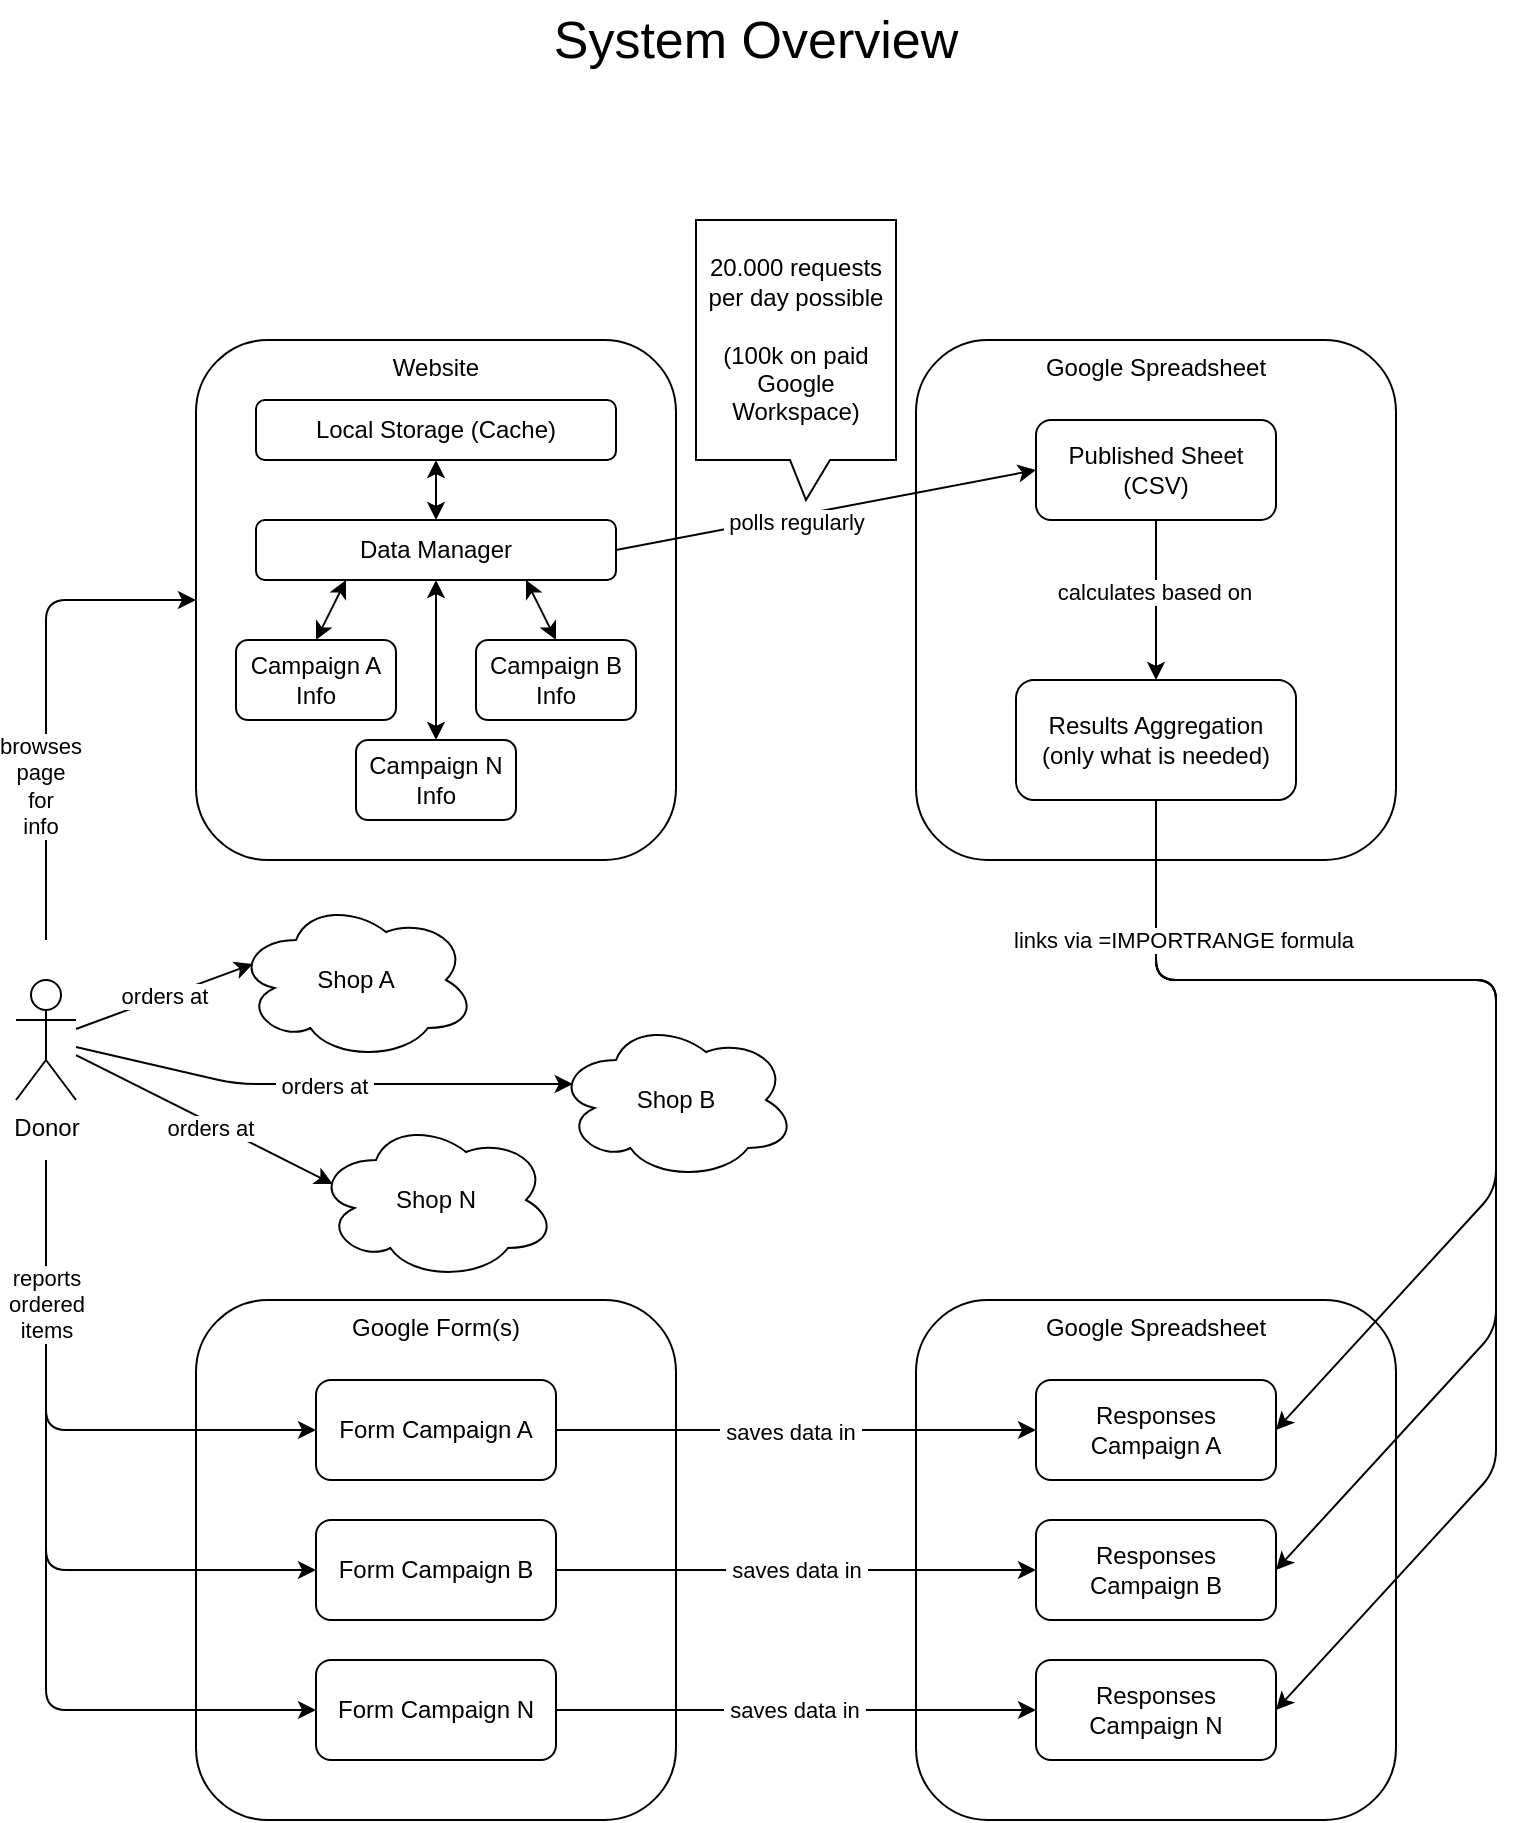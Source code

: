 <mxfile>
    <diagram id="3cyJ6WYlgTf7S6inCSfX" name="Page-1">
        <mxGraphModel dx="1827" dy="976" grid="1" gridSize="10" guides="1" tooltips="1" connect="1" arrows="1" fold="1" page="1" pageScale="1" pageWidth="827" pageHeight="1169" math="0" shadow="0">
            <root>
                <mxCell id="0"/>
                <mxCell id="1" parent="0"/>
                <mxCell id="3" value="Website" style="rounded=1;whiteSpace=wrap;html=1;verticalAlign=top;" vertex="1" parent="1">
                    <mxGeometry x="134" y="210" width="240" height="260" as="geometry"/>
                </mxCell>
                <mxCell id="4" value="Google Spreadsheet" style="rounded=1;whiteSpace=wrap;html=1;verticalAlign=top;" vertex="1" parent="1">
                    <mxGeometry x="494" y="210" width="240" height="260" as="geometry"/>
                </mxCell>
                <mxCell id="5" value="Google Spreadsheet" style="rounded=1;whiteSpace=wrap;html=1;verticalAlign=top;" vertex="1" parent="1">
                    <mxGeometry x="494" y="690" width="240" height="260" as="geometry"/>
                </mxCell>
                <mxCell id="6" value="Google Form(s)" style="rounded=1;whiteSpace=wrap;html=1;verticalAlign=top;" vertex="1" parent="1">
                    <mxGeometry x="134" y="690" width="240" height="260" as="geometry"/>
                </mxCell>
                <mxCell id="11" style="edgeStyle=none;html=1;entryX=0;entryY=0.5;entryDx=0;entryDy=0;exitX=1;exitY=0.5;exitDx=0;exitDy=0;" edge="1" parent="1" source="23" target="10">
                    <mxGeometry relative="1" as="geometry">
                        <mxPoint x="384" y="303" as="sourcePoint"/>
                    </mxGeometry>
                </mxCell>
                <mxCell id="12" value="&amp;nbsp;polls regularly&amp;nbsp;" style="edgeLabel;html=1;align=center;verticalAlign=middle;resizable=0;points=[];" vertex="1" connectable="0" parent="11">
                    <mxGeometry x="-0.169" y="-1" relative="1" as="geometry">
                        <mxPoint x="2" y="1" as="offset"/>
                    </mxGeometry>
                </mxCell>
                <mxCell id="25" style="edgeStyle=none;html=1;exitX=0.5;exitY=0;exitDx=0;exitDy=0;entryX=0.25;entryY=1;entryDx=0;entryDy=0;startArrow=classic;startFill=1;endArrow=classic;endFill=1;" edge="1" parent="1" source="7" target="23">
                    <mxGeometry relative="1" as="geometry"/>
                </mxCell>
                <mxCell id="7" value="Campaign A Info" style="rounded=1;whiteSpace=wrap;html=1;verticalAlign=middle;" vertex="1" parent="1">
                    <mxGeometry x="154" y="360" width="80" height="40" as="geometry"/>
                </mxCell>
                <mxCell id="41" style="edgeStyle=none;html=1;entryX=0;entryY=0.5;entryDx=0;entryDy=0;startArrow=none;startFill=0;endArrow=classic;endFill=1;" edge="1" parent="1" target="3">
                    <mxGeometry relative="1" as="geometry">
                        <mxPoint x="59" y="510" as="sourcePoint"/>
                        <Array as="points">
                            <mxPoint x="59" y="340"/>
                        </Array>
                    </mxGeometry>
                </mxCell>
                <mxCell id="42" value="browses&lt;br&gt;page&lt;br&gt;for&lt;br&gt;info" style="edgeLabel;html=1;align=center;verticalAlign=middle;resizable=0;points=[];" vertex="1" connectable="0" parent="41">
                    <mxGeometry x="-0.372" y="3" relative="1" as="geometry">
                        <mxPoint as="offset"/>
                    </mxGeometry>
                </mxCell>
                <mxCell id="46" value="&amp;nbsp;orders at&amp;nbsp;" style="edgeStyle=none;html=1;entryX=0.07;entryY=0.4;entryDx=0;entryDy=0;entryPerimeter=0;startArrow=none;startFill=0;endArrow=classic;endFill=1;" edge="1" parent="1" source="8" target="43">
                    <mxGeometry relative="1" as="geometry"/>
                </mxCell>
                <mxCell id="47" style="edgeStyle=none;html=1;entryX=0.07;entryY=0.4;entryDx=0;entryDy=0;entryPerimeter=0;startArrow=none;startFill=0;endArrow=classic;endFill=1;" edge="1" parent="1" source="8" target="44">
                    <mxGeometry relative="1" as="geometry">
                        <Array as="points">
                            <mxPoint x="154" y="582"/>
                        </Array>
                    </mxGeometry>
                </mxCell>
                <mxCell id="49" value="&amp;nbsp;orders at&amp;nbsp;" style="edgeLabel;html=1;align=center;verticalAlign=middle;resizable=0;points=[];" vertex="1" connectable="0" parent="47">
                    <mxGeometry x="0.006" y="-1" relative="1" as="geometry">
                        <mxPoint as="offset"/>
                    </mxGeometry>
                </mxCell>
                <mxCell id="48" style="edgeStyle=none;html=1;entryX=0.07;entryY=0.4;entryDx=0;entryDy=0;entryPerimeter=0;startArrow=none;startFill=0;endArrow=classic;endFill=1;" edge="1" parent="1" source="8" target="45">
                    <mxGeometry relative="1" as="geometry"/>
                </mxCell>
                <mxCell id="50" value="&amp;nbsp;orders at&amp;nbsp;" style="edgeLabel;html=1;align=center;verticalAlign=middle;resizable=0;points=[];" vertex="1" connectable="0" parent="48">
                    <mxGeometry x="0.055" y="-2" relative="1" as="geometry">
                        <mxPoint as="offset"/>
                    </mxGeometry>
                </mxCell>
                <mxCell id="51" style="edgeStyle=none;html=1;entryX=0;entryY=0.5;entryDx=0;entryDy=0;startArrow=none;startFill=0;endArrow=classic;endFill=1;" edge="1" parent="1" target="16">
                    <mxGeometry relative="1" as="geometry">
                        <mxPoint x="59" y="620" as="sourcePoint"/>
                        <Array as="points">
                            <mxPoint x="59" y="755"/>
                        </Array>
                    </mxGeometry>
                </mxCell>
                <mxCell id="8" value="Donor" style="shape=umlActor;verticalLabelPosition=bottom;verticalAlign=top;html=1;outlineConnect=0;" vertex="1" parent="1">
                    <mxGeometry x="44" y="530" width="30" height="60" as="geometry"/>
                </mxCell>
                <mxCell id="14" style="edgeStyle=none;html=1;entryX=0.5;entryY=0;entryDx=0;entryDy=0;" edge="1" parent="1" source="10" target="13">
                    <mxGeometry relative="1" as="geometry"/>
                </mxCell>
                <mxCell id="15" value="calculates based on" style="edgeLabel;html=1;align=center;verticalAlign=middle;resizable=0;points=[];" vertex="1" connectable="0" parent="14">
                    <mxGeometry x="-0.097" y="-1" relative="1" as="geometry">
                        <mxPoint as="offset"/>
                    </mxGeometry>
                </mxCell>
                <mxCell id="10" value="Published Sheet&lt;br&gt;(CSV)" style="rounded=1;whiteSpace=wrap;html=1;verticalAlign=middle;" vertex="1" parent="1">
                    <mxGeometry x="554" y="250" width="120" height="50" as="geometry"/>
                </mxCell>
                <mxCell id="36" style="edgeStyle=none;html=1;exitX=0.5;exitY=1;exitDx=0;exitDy=0;entryX=1;entryY=0.5;entryDx=0;entryDy=0;startArrow=none;startFill=0;endArrow=classic;endFill=1;" edge="1" parent="1" source="13" target="28">
                    <mxGeometry relative="1" as="geometry">
                        <Array as="points">
                            <mxPoint x="614" y="530"/>
                            <mxPoint x="784" y="530"/>
                            <mxPoint x="784" y="635"/>
                        </Array>
                    </mxGeometry>
                </mxCell>
                <mxCell id="37" style="edgeStyle=none;html=1;exitX=0.5;exitY=1;exitDx=0;exitDy=0;entryX=1;entryY=0.5;entryDx=0;entryDy=0;startArrow=none;startFill=0;endArrow=classic;endFill=1;" edge="1" parent="1" source="13" target="29">
                    <mxGeometry relative="1" as="geometry">
                        <Array as="points">
                            <mxPoint x="614" y="530"/>
                            <mxPoint x="784" y="530"/>
                            <mxPoint x="784" y="705"/>
                        </Array>
                    </mxGeometry>
                </mxCell>
                <mxCell id="38" style="edgeStyle=none;html=1;entryX=1;entryY=0.5;entryDx=0;entryDy=0;startArrow=none;startFill=0;endArrow=classic;endFill=1;" edge="1" parent="1" source="13" target="30">
                    <mxGeometry relative="1" as="geometry">
                        <Array as="points">
                            <mxPoint x="614" y="530"/>
                            <mxPoint x="784" y="530"/>
                            <mxPoint x="784" y="775"/>
                        </Array>
                    </mxGeometry>
                </mxCell>
                <mxCell id="39" value="&amp;nbsp;links via =IMPORTRANGE formula" style="edgeLabel;html=1;align=center;verticalAlign=middle;resizable=0;points=[];" vertex="1" connectable="0" parent="38">
                    <mxGeometry x="-0.555" y="-1" relative="1" as="geometry">
                        <mxPoint x="-47" y="-21" as="offset"/>
                    </mxGeometry>
                </mxCell>
                <mxCell id="13" value="Results Aggregation&lt;br&gt;(only what is needed)" style="rounded=1;whiteSpace=wrap;html=1;verticalAlign=middle;" vertex="1" parent="1">
                    <mxGeometry x="544" y="380" width="140" height="60" as="geometry"/>
                </mxCell>
                <mxCell id="31" style="edgeStyle=none;html=1;exitX=1;exitY=0.5;exitDx=0;exitDy=0;entryX=0;entryY=0.5;entryDx=0;entryDy=0;startArrow=none;startFill=0;endArrow=classic;endFill=1;" edge="1" parent="1" source="16" target="28">
                    <mxGeometry relative="1" as="geometry"/>
                </mxCell>
                <mxCell id="34" value="&amp;nbsp;saves data in&amp;nbsp;" style="edgeLabel;html=1;align=center;verticalAlign=middle;resizable=0;points=[];" vertex="1" connectable="0" parent="31">
                    <mxGeometry x="-0.027" y="-1" relative="1" as="geometry">
                        <mxPoint as="offset"/>
                    </mxGeometry>
                </mxCell>
                <mxCell id="16" value="Form Campaign A" style="rounded=1;whiteSpace=wrap;html=1;verticalAlign=middle;" vertex="1" parent="1">
                    <mxGeometry x="194" y="730" width="120" height="50" as="geometry"/>
                </mxCell>
                <mxCell id="32" value="&amp;nbsp;saves data in&amp;nbsp;" style="edgeStyle=none;html=1;entryX=0;entryY=0.5;entryDx=0;entryDy=0;startArrow=none;startFill=0;endArrow=classic;endFill=1;" edge="1" parent="1" source="17" target="29">
                    <mxGeometry relative="1" as="geometry"/>
                </mxCell>
                <mxCell id="17" value="Form Campaign B" style="rounded=1;whiteSpace=wrap;html=1;verticalAlign=middle;" vertex="1" parent="1">
                    <mxGeometry x="194" y="800" width="120" height="50" as="geometry"/>
                </mxCell>
                <mxCell id="33" style="edgeStyle=none;html=1;startArrow=none;startFill=0;endArrow=classic;endFill=1;entryX=0;entryY=0.5;entryDx=0;entryDy=0;" edge="1" parent="1" source="18" target="30">
                    <mxGeometry relative="1" as="geometry"/>
                </mxCell>
                <mxCell id="35" value="&amp;nbsp;saves data in&amp;nbsp;" style="edgeLabel;html=1;align=center;verticalAlign=middle;resizable=0;points=[];" vertex="1" connectable="0" parent="33">
                    <mxGeometry x="-0.01" relative="1" as="geometry">
                        <mxPoint as="offset"/>
                    </mxGeometry>
                </mxCell>
                <mxCell id="18" value="Form Campaign N" style="rounded=1;whiteSpace=wrap;html=1;verticalAlign=middle;" vertex="1" parent="1">
                    <mxGeometry x="194" y="870" width="120" height="50" as="geometry"/>
                </mxCell>
                <mxCell id="19" value="Local Storage (Cache)" style="rounded=1;whiteSpace=wrap;html=1;verticalAlign=middle;" vertex="1" parent="1">
                    <mxGeometry x="164" y="240" width="180" height="30" as="geometry"/>
                </mxCell>
                <mxCell id="26" style="edgeStyle=none;html=1;exitX=0.5;exitY=0;exitDx=0;exitDy=0;entryX=0.75;entryY=1;entryDx=0;entryDy=0;startArrow=classic;startFill=1;endArrow=classic;endFill=1;" edge="1" parent="1" source="20" target="23">
                    <mxGeometry relative="1" as="geometry"/>
                </mxCell>
                <mxCell id="20" value="Campaign B Info" style="rounded=1;whiteSpace=wrap;html=1;verticalAlign=middle;" vertex="1" parent="1">
                    <mxGeometry x="274" y="360" width="80" height="40" as="geometry"/>
                </mxCell>
                <mxCell id="27" style="edgeStyle=none;html=1;exitX=0.5;exitY=0;exitDx=0;exitDy=0;entryX=0.5;entryY=1;entryDx=0;entryDy=0;startArrow=classic;startFill=1;endArrow=classic;endFill=1;" edge="1" parent="1" source="21" target="23">
                    <mxGeometry relative="1" as="geometry"/>
                </mxCell>
                <mxCell id="21" value="Campaign N Info" style="rounded=1;whiteSpace=wrap;html=1;verticalAlign=middle;" vertex="1" parent="1">
                    <mxGeometry x="214" y="410" width="80" height="40" as="geometry"/>
                </mxCell>
                <mxCell id="24" style="edgeStyle=none;html=1;entryX=0.5;entryY=1;entryDx=0;entryDy=0;startArrow=classic;startFill=1;endArrow=classic;endFill=1;" edge="1" parent="1" source="23" target="19">
                    <mxGeometry relative="1" as="geometry"/>
                </mxCell>
                <mxCell id="23" value="Data Manager" style="rounded=1;whiteSpace=wrap;html=1;verticalAlign=middle;" vertex="1" parent="1">
                    <mxGeometry x="164" y="300" width="180" height="30" as="geometry"/>
                </mxCell>
                <mxCell id="28" value="Responses&lt;br&gt;Campaign A" style="rounded=1;whiteSpace=wrap;html=1;verticalAlign=middle;" vertex="1" parent="1">
                    <mxGeometry x="554" y="730" width="120" height="50" as="geometry"/>
                </mxCell>
                <mxCell id="29" value="Responses&lt;br&gt;Campaign B" style="rounded=1;whiteSpace=wrap;html=1;verticalAlign=middle;" vertex="1" parent="1">
                    <mxGeometry x="554" y="800" width="120" height="50" as="geometry"/>
                </mxCell>
                <mxCell id="30" value="Responses&lt;br&gt;Campaign N" style="rounded=1;whiteSpace=wrap;html=1;verticalAlign=middle;" vertex="1" parent="1">
                    <mxGeometry x="554" y="870" width="120" height="50" as="geometry"/>
                </mxCell>
                <mxCell id="40" value="20.000 requests per day possible&lt;br&gt;&lt;br&gt;(100k on paid Google Workspace)" style="shape=callout;whiteSpace=wrap;html=1;perimeter=calloutPerimeter;size=20;position=0.47;position2=0.55;base=20;" vertex="1" parent="1">
                    <mxGeometry x="384" y="150" width="100" height="140" as="geometry"/>
                </mxCell>
                <mxCell id="43" value="Shop A" style="ellipse;shape=cloud;whiteSpace=wrap;html=1;" vertex="1" parent="1">
                    <mxGeometry x="154" y="490" width="120" height="80" as="geometry"/>
                </mxCell>
                <mxCell id="44" value="Shop B" style="ellipse;shape=cloud;whiteSpace=wrap;html=1;" vertex="1" parent="1">
                    <mxGeometry x="314" y="550" width="120" height="80" as="geometry"/>
                </mxCell>
                <mxCell id="45" value="Shop N" style="ellipse;shape=cloud;whiteSpace=wrap;html=1;" vertex="1" parent="1">
                    <mxGeometry x="194" y="600" width="120" height="80" as="geometry"/>
                </mxCell>
                <mxCell id="52" style="edgeStyle=none;html=1;entryX=0;entryY=0.5;entryDx=0;entryDy=0;startArrow=none;startFill=0;endArrow=classic;endFill=1;" edge="1" parent="1" target="17">
                    <mxGeometry relative="1" as="geometry">
                        <mxPoint x="59" y="620" as="sourcePoint"/>
                        <mxPoint x="194" y="755" as="targetPoint"/>
                        <Array as="points">
                            <mxPoint x="59" y="825"/>
                        </Array>
                    </mxGeometry>
                </mxCell>
                <mxCell id="57" style="edgeStyle=none;html=1;entryX=0;entryY=0.5;entryDx=0;entryDy=0;startArrow=none;startFill=0;endArrow=classic;endFill=1;" edge="1" parent="1" target="18">
                    <mxGeometry relative="1" as="geometry">
                        <mxPoint x="59" y="620" as="sourcePoint"/>
                        <mxPoint x="194" y="825" as="targetPoint"/>
                        <Array as="points">
                            <mxPoint x="59" y="895"/>
                        </Array>
                    </mxGeometry>
                </mxCell>
                <mxCell id="58" value="reports&lt;br&gt;ordered&lt;br&gt;items" style="edgeLabel;html=1;align=center;verticalAlign=middle;resizable=0;points=[];" vertex="1" connectable="0" parent="57">
                    <mxGeometry x="-0.652" relative="1" as="geometry">
                        <mxPoint as="offset"/>
                    </mxGeometry>
                </mxCell>
                <mxCell id="59" value="System Overview" style="text;html=1;strokeColor=none;fillColor=none;align=center;verticalAlign=middle;whiteSpace=wrap;rounded=0;fontSize=26;" vertex="1" parent="1">
                    <mxGeometry x="301" y="40" width="226" height="40" as="geometry"/>
                </mxCell>
            </root>
        </mxGraphModel>
    </diagram>
</mxfile>